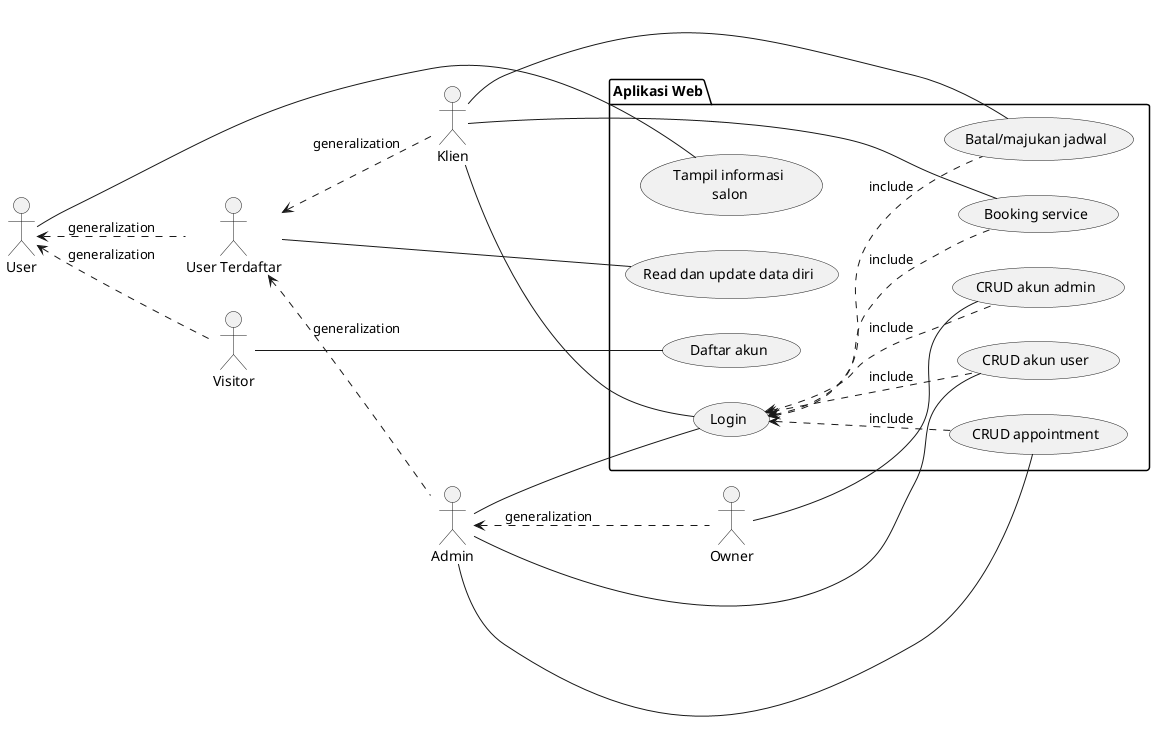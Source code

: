 @startuml usecase

left to right direction
:User: as User
:User Terdaftar: as UT
:Visitor: as V
:Klien: as K
:Admin: as Admin
:Owner: as Owner

User <.. UT : generalization
User <.. V : generalization
UT <.. K : generalization
UT <.. Admin : generalization
Admin <.. Owner : generalization

package "Aplikasi Web" {
    ' fitur user secara umum
    usecase (Read dan update data diri) as ruDataDiri

    'fitur user owner
    usecase (CRUD akun admin) as crudAkunAdmin

    ' fitur user admin
    usecase (CRUD akun user) as crudAkunUser
    usecase (CRUD appointment) as crudAppoint

    ' fitur user klien terdaftar
    usecase (Tampil informasi\n salon) as menampilkanInformasi
    usecase (Daftar akun) as daftarAkun
    usecase (Login) as login
    usecase (Booking service) as bs
    usecase (Batal/majukan jadwal) as batalMajuJadwal
}

User -- menampilkanInformasi

UT -- ruDataDiri

Owner -- crudAkunAdmin

Admin -- login
Admin -- crudAkunUser
Admin -- crudAppoint

K -- login
K -- bs
K -- batalMajuJadwal

' note right of daftarAkun
'     Daftar menggunakan No. Telepon, Nama, Password
' end note

' note right of login
'     Login menggunakan No. Telepon, dan Password
' end note

' note top of bs
'     pilih waktu, cabang, dan operator, dan service
' end note

V -- daftarAkun

login <.. bs : include
login <.. batalMajuJadwal : include
login <.. crudAkunAdmin : include
login <.. crudAkunUser : include
login <.. crudAppoint : include
@enduml